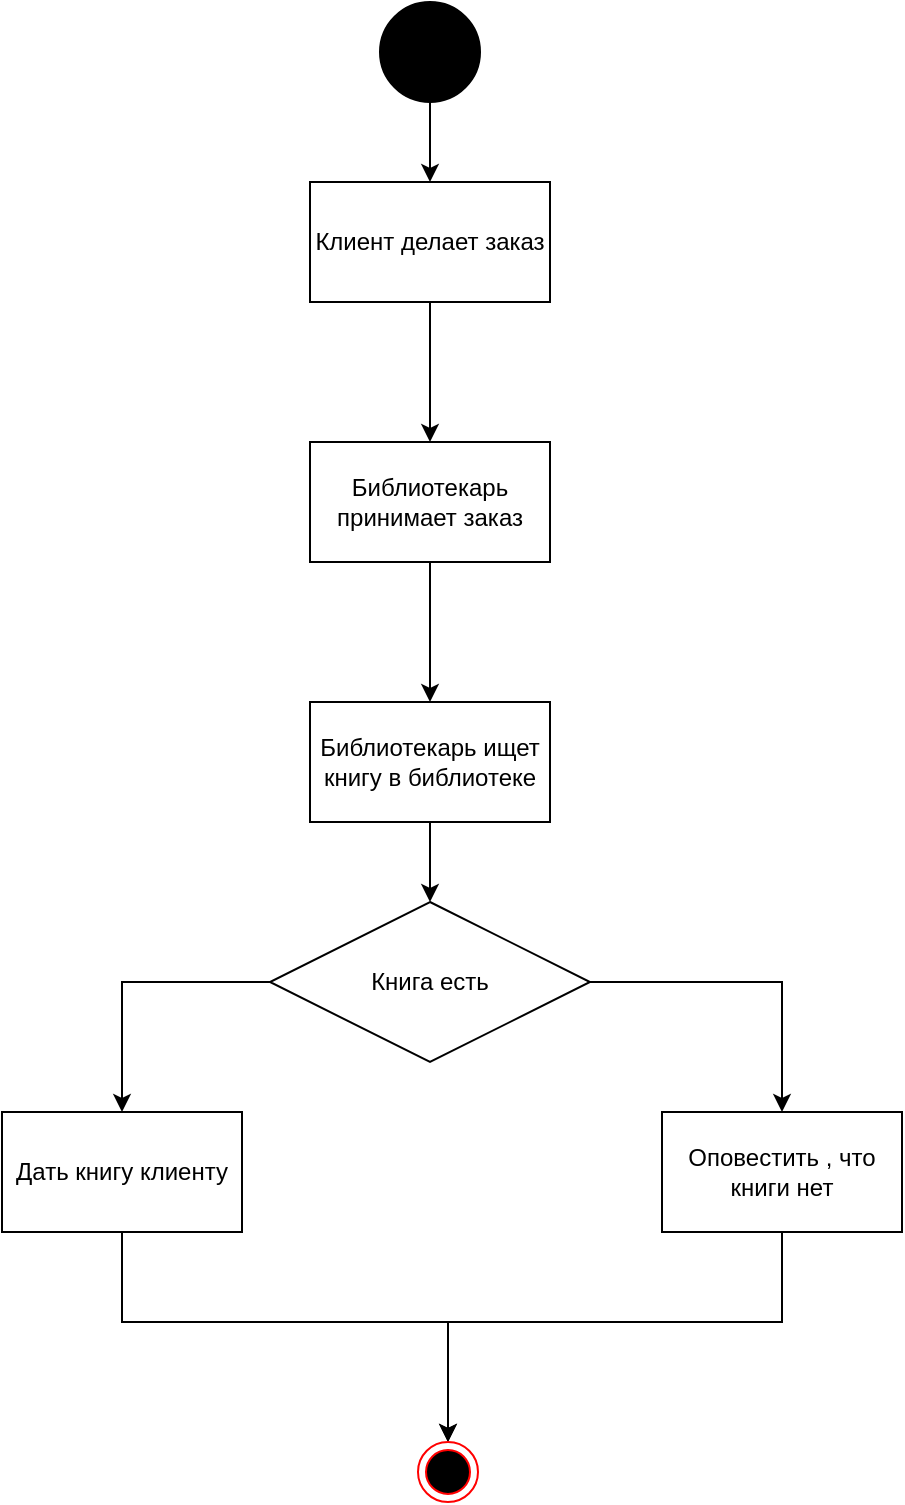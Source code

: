 <mxfile version="20.5.3" type="device"><diagram id="J9pDN-krVQDyBdG3WIbg" name="Страница 1"><mxGraphModel dx="1316" dy="845" grid="1" gridSize="10" guides="1" tooltips="1" connect="1" arrows="1" fold="1" page="1" pageScale="1" pageWidth="827" pageHeight="1169" math="0" shadow="0"><root><mxCell id="0"/><mxCell id="1" parent="0"/><mxCell id="rMa92o4utnulaVg75aTt-23" value="" style="edgeStyle=orthogonalEdgeStyle;rounded=0;orthogonalLoop=1;jettySize=auto;html=1;" edge="1" parent="1" source="rMa92o4utnulaVg75aTt-2" target="rMa92o4utnulaVg75aTt-4"><mxGeometry relative="1" as="geometry"/></mxCell><mxCell id="rMa92o4utnulaVg75aTt-2" value="" style="ellipse;whiteSpace=wrap;html=1;aspect=fixed;fillColor=#000000;" vertex="1" parent="1"><mxGeometry x="389" y="30" width="50" height="50" as="geometry"/></mxCell><mxCell id="rMa92o4utnulaVg75aTt-22" value="" style="edgeStyle=orthogonalEdgeStyle;rounded=0;orthogonalLoop=1;jettySize=auto;html=1;" edge="1" parent="1" source="rMa92o4utnulaVg75aTt-4" target="rMa92o4utnulaVg75aTt-6"><mxGeometry relative="1" as="geometry"/></mxCell><mxCell id="rMa92o4utnulaVg75aTt-4" value="Клиент делает заказ" style="rounded=0;whiteSpace=wrap;html=1;" vertex="1" parent="1"><mxGeometry x="354" y="120" width="120" height="60" as="geometry"/></mxCell><mxCell id="rMa92o4utnulaVg75aTt-21" value="" style="edgeStyle=orthogonalEdgeStyle;rounded=0;orthogonalLoop=1;jettySize=auto;html=1;" edge="1" parent="1" source="rMa92o4utnulaVg75aTt-6" target="rMa92o4utnulaVg75aTt-8"><mxGeometry relative="1" as="geometry"/></mxCell><mxCell id="rMa92o4utnulaVg75aTt-6" value="Библиотекарь принимает заказ" style="rounded=0;whiteSpace=wrap;html=1;" vertex="1" parent="1"><mxGeometry x="354" y="250" width="120" height="60" as="geometry"/></mxCell><mxCell id="rMa92o4utnulaVg75aTt-20" value="" style="edgeStyle=orthogonalEdgeStyle;rounded=0;orthogonalLoop=1;jettySize=auto;html=1;" edge="1" parent="1" source="rMa92o4utnulaVg75aTt-8" target="rMa92o4utnulaVg75aTt-9"><mxGeometry relative="1" as="geometry"/></mxCell><mxCell id="rMa92o4utnulaVg75aTt-8" value="Библиотекарь ищет книгу в библиотеке" style="rounded=0;whiteSpace=wrap;html=1;" vertex="1" parent="1"><mxGeometry x="354" y="380" width="120" height="60" as="geometry"/></mxCell><mxCell id="rMa92o4utnulaVg75aTt-18" style="edgeStyle=orthogonalEdgeStyle;rounded=0;orthogonalLoop=1;jettySize=auto;html=1;entryX=0.5;entryY=0;entryDx=0;entryDy=0;" edge="1" parent="1" source="rMa92o4utnulaVg75aTt-9" target="rMa92o4utnulaVg75aTt-11"><mxGeometry relative="1" as="geometry"/></mxCell><mxCell id="rMa92o4utnulaVg75aTt-19" style="edgeStyle=orthogonalEdgeStyle;rounded=0;orthogonalLoop=1;jettySize=auto;html=1;entryX=0.5;entryY=0;entryDx=0;entryDy=0;" edge="1" parent="1" source="rMa92o4utnulaVg75aTt-9" target="rMa92o4utnulaVg75aTt-12"><mxGeometry relative="1" as="geometry"/></mxCell><mxCell id="rMa92o4utnulaVg75aTt-9" value="Книга есть" style="rhombus;whiteSpace=wrap;html=1;" vertex="1" parent="1"><mxGeometry x="334" y="480" width="160" height="80" as="geometry"/></mxCell><mxCell id="rMa92o4utnulaVg75aTt-14" style="edgeStyle=orthogonalEdgeStyle;rounded=0;orthogonalLoop=1;jettySize=auto;html=1;entryX=0.5;entryY=0;entryDx=0;entryDy=0;" edge="1" parent="1" source="rMa92o4utnulaVg75aTt-11" target="rMa92o4utnulaVg75aTt-13"><mxGeometry relative="1" as="geometry"><Array as="points"><mxPoint x="260" y="690"/><mxPoint x="423" y="690"/></Array></mxGeometry></mxCell><mxCell id="rMa92o4utnulaVg75aTt-11" value="Дать книгу клиенту" style="rounded=0;whiteSpace=wrap;html=1;" vertex="1" parent="1"><mxGeometry x="200" y="585" width="120" height="60" as="geometry"/></mxCell><mxCell id="rMa92o4utnulaVg75aTt-17" style="edgeStyle=orthogonalEdgeStyle;rounded=0;orthogonalLoop=1;jettySize=auto;html=1;entryX=0.5;entryY=0;entryDx=0;entryDy=0;" edge="1" parent="1" source="rMa92o4utnulaVg75aTt-12" target="rMa92o4utnulaVg75aTt-13"><mxGeometry relative="1" as="geometry"><Array as="points"><mxPoint x="590" y="690"/><mxPoint x="423" y="690"/></Array></mxGeometry></mxCell><mxCell id="rMa92o4utnulaVg75aTt-12" value="Оповестить , что книги нет" style="rounded=0;whiteSpace=wrap;html=1;" vertex="1" parent="1"><mxGeometry x="530" y="585" width="120" height="60" as="geometry"/></mxCell><mxCell id="rMa92o4utnulaVg75aTt-13" value="" style="ellipse;html=1;shape=endState;fillColor=#000000;strokeColor=#ff0000;" vertex="1" parent="1"><mxGeometry x="408" y="750" width="30" height="30" as="geometry"/></mxCell></root></mxGraphModel></diagram></mxfile>